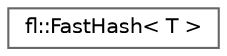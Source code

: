 digraph "Graphical Class Hierarchy"
{
 // INTERACTIVE_SVG=YES
 // LATEX_PDF_SIZE
  bgcolor="transparent";
  edge [fontname=Helvetica,fontsize=10,labelfontname=Helvetica,labelfontsize=10];
  node [fontname=Helvetica,fontsize=10,shape=box,height=0.2,width=0.4];
  rankdir="LR";
  Node0 [id="Node000000",label="fl::FastHash\< T \>",height=0.2,width=0.4,color="grey40", fillcolor="white", style="filled",URL="$d8/d95/structfl_1_1_fast_hash.html",tooltip=" "];
}
